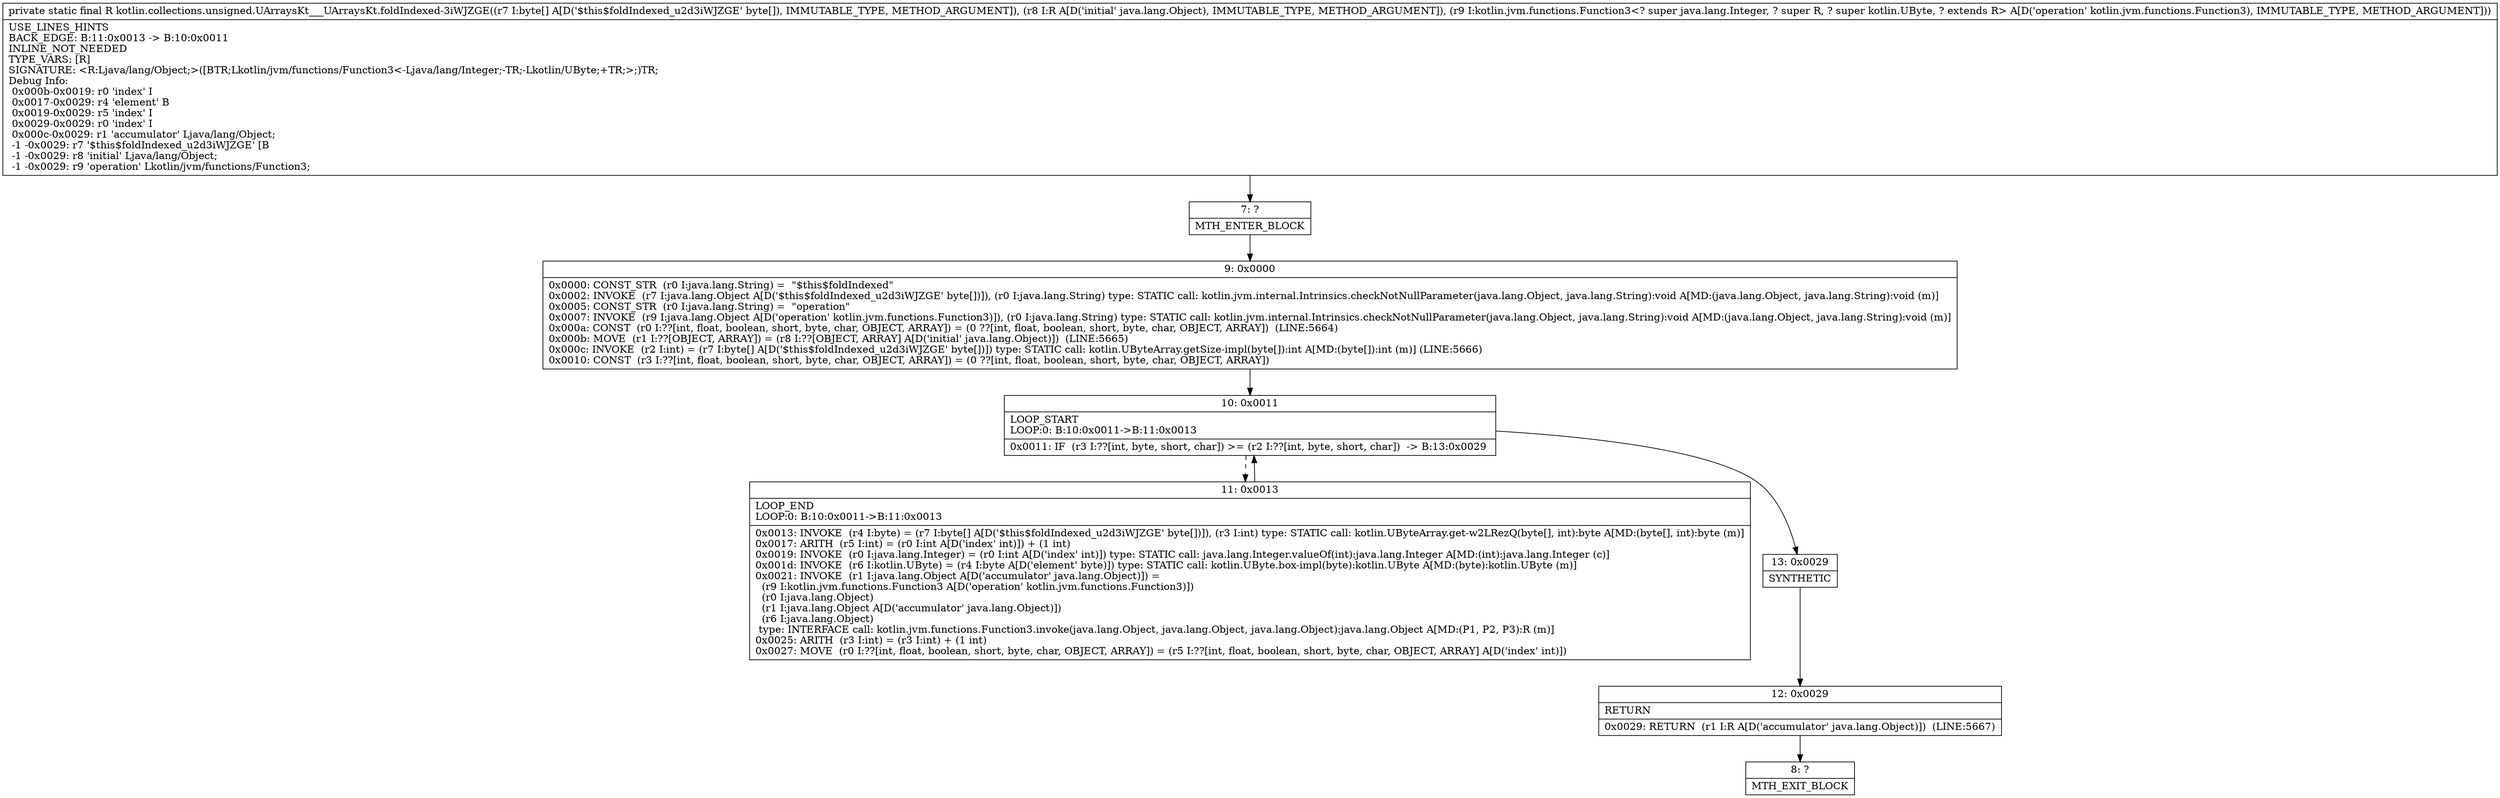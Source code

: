 digraph "CFG forkotlin.collections.unsigned.UArraysKt___UArraysKt.foldIndexed\-3iWJZGE([BLjava\/lang\/Object;Lkotlin\/jvm\/functions\/Function3;)Ljava\/lang\/Object;" {
Node_7 [shape=record,label="{7\:\ ?|MTH_ENTER_BLOCK\l}"];
Node_9 [shape=record,label="{9\:\ 0x0000|0x0000: CONST_STR  (r0 I:java.lang.String) =  \"$this$foldIndexed\" \l0x0002: INVOKE  (r7 I:java.lang.Object A[D('$this$foldIndexed_u2d3iWJZGE' byte[])]), (r0 I:java.lang.String) type: STATIC call: kotlin.jvm.internal.Intrinsics.checkNotNullParameter(java.lang.Object, java.lang.String):void A[MD:(java.lang.Object, java.lang.String):void (m)]\l0x0005: CONST_STR  (r0 I:java.lang.String) =  \"operation\" \l0x0007: INVOKE  (r9 I:java.lang.Object A[D('operation' kotlin.jvm.functions.Function3)]), (r0 I:java.lang.String) type: STATIC call: kotlin.jvm.internal.Intrinsics.checkNotNullParameter(java.lang.Object, java.lang.String):void A[MD:(java.lang.Object, java.lang.String):void (m)]\l0x000a: CONST  (r0 I:??[int, float, boolean, short, byte, char, OBJECT, ARRAY]) = (0 ??[int, float, boolean, short, byte, char, OBJECT, ARRAY])  (LINE:5664)\l0x000b: MOVE  (r1 I:??[OBJECT, ARRAY]) = (r8 I:??[OBJECT, ARRAY] A[D('initial' java.lang.Object)])  (LINE:5665)\l0x000c: INVOKE  (r2 I:int) = (r7 I:byte[] A[D('$this$foldIndexed_u2d3iWJZGE' byte[])]) type: STATIC call: kotlin.UByteArray.getSize\-impl(byte[]):int A[MD:(byte[]):int (m)] (LINE:5666)\l0x0010: CONST  (r3 I:??[int, float, boolean, short, byte, char, OBJECT, ARRAY]) = (0 ??[int, float, boolean, short, byte, char, OBJECT, ARRAY]) \l}"];
Node_10 [shape=record,label="{10\:\ 0x0011|LOOP_START\lLOOP:0: B:10:0x0011\-\>B:11:0x0013\l|0x0011: IF  (r3 I:??[int, byte, short, char]) \>= (r2 I:??[int, byte, short, char])  \-\> B:13:0x0029 \l}"];
Node_11 [shape=record,label="{11\:\ 0x0013|LOOP_END\lLOOP:0: B:10:0x0011\-\>B:11:0x0013\l|0x0013: INVOKE  (r4 I:byte) = (r7 I:byte[] A[D('$this$foldIndexed_u2d3iWJZGE' byte[])]), (r3 I:int) type: STATIC call: kotlin.UByteArray.get\-w2LRezQ(byte[], int):byte A[MD:(byte[], int):byte (m)]\l0x0017: ARITH  (r5 I:int) = (r0 I:int A[D('index' int)]) + (1 int) \l0x0019: INVOKE  (r0 I:java.lang.Integer) = (r0 I:int A[D('index' int)]) type: STATIC call: java.lang.Integer.valueOf(int):java.lang.Integer A[MD:(int):java.lang.Integer (c)]\l0x001d: INVOKE  (r6 I:kotlin.UByte) = (r4 I:byte A[D('element' byte)]) type: STATIC call: kotlin.UByte.box\-impl(byte):kotlin.UByte A[MD:(byte):kotlin.UByte (m)]\l0x0021: INVOKE  (r1 I:java.lang.Object A[D('accumulator' java.lang.Object)]) = \l  (r9 I:kotlin.jvm.functions.Function3 A[D('operation' kotlin.jvm.functions.Function3)])\l  (r0 I:java.lang.Object)\l  (r1 I:java.lang.Object A[D('accumulator' java.lang.Object)])\l  (r6 I:java.lang.Object)\l type: INTERFACE call: kotlin.jvm.functions.Function3.invoke(java.lang.Object, java.lang.Object, java.lang.Object):java.lang.Object A[MD:(P1, P2, P3):R (m)]\l0x0025: ARITH  (r3 I:int) = (r3 I:int) + (1 int) \l0x0027: MOVE  (r0 I:??[int, float, boolean, short, byte, char, OBJECT, ARRAY]) = (r5 I:??[int, float, boolean, short, byte, char, OBJECT, ARRAY] A[D('index' int)]) \l}"];
Node_13 [shape=record,label="{13\:\ 0x0029|SYNTHETIC\l}"];
Node_12 [shape=record,label="{12\:\ 0x0029|RETURN\l|0x0029: RETURN  (r1 I:R A[D('accumulator' java.lang.Object)])  (LINE:5667)\l}"];
Node_8 [shape=record,label="{8\:\ ?|MTH_EXIT_BLOCK\l}"];
MethodNode[shape=record,label="{private static final R kotlin.collections.unsigned.UArraysKt___UArraysKt.foldIndexed\-3iWJZGE((r7 I:byte[] A[D('$this$foldIndexed_u2d3iWJZGE' byte[]), IMMUTABLE_TYPE, METHOD_ARGUMENT]), (r8 I:R A[D('initial' java.lang.Object), IMMUTABLE_TYPE, METHOD_ARGUMENT]), (r9 I:kotlin.jvm.functions.Function3\<? super java.lang.Integer, ? super R, ? super kotlin.UByte, ? extends R\> A[D('operation' kotlin.jvm.functions.Function3), IMMUTABLE_TYPE, METHOD_ARGUMENT]))  | USE_LINES_HINTS\lBACK_EDGE: B:11:0x0013 \-\> B:10:0x0011\lINLINE_NOT_NEEDED\lTYPE_VARS: [R]\lSIGNATURE: \<R:Ljava\/lang\/Object;\>([BTR;Lkotlin\/jvm\/functions\/Function3\<\-Ljava\/lang\/Integer;\-TR;\-Lkotlin\/UByte;+TR;\>;)TR;\lDebug Info:\l  0x000b\-0x0019: r0 'index' I\l  0x0017\-0x0029: r4 'element' B\l  0x0019\-0x0029: r5 'index' I\l  0x0029\-0x0029: r0 'index' I\l  0x000c\-0x0029: r1 'accumulator' Ljava\/lang\/Object;\l  \-1 \-0x0029: r7 '$this$foldIndexed_u2d3iWJZGE' [B\l  \-1 \-0x0029: r8 'initial' Ljava\/lang\/Object;\l  \-1 \-0x0029: r9 'operation' Lkotlin\/jvm\/functions\/Function3;\l}"];
MethodNode -> Node_7;Node_7 -> Node_9;
Node_9 -> Node_10;
Node_10 -> Node_11[style=dashed];
Node_10 -> Node_13;
Node_11 -> Node_10;
Node_13 -> Node_12;
Node_12 -> Node_8;
}

